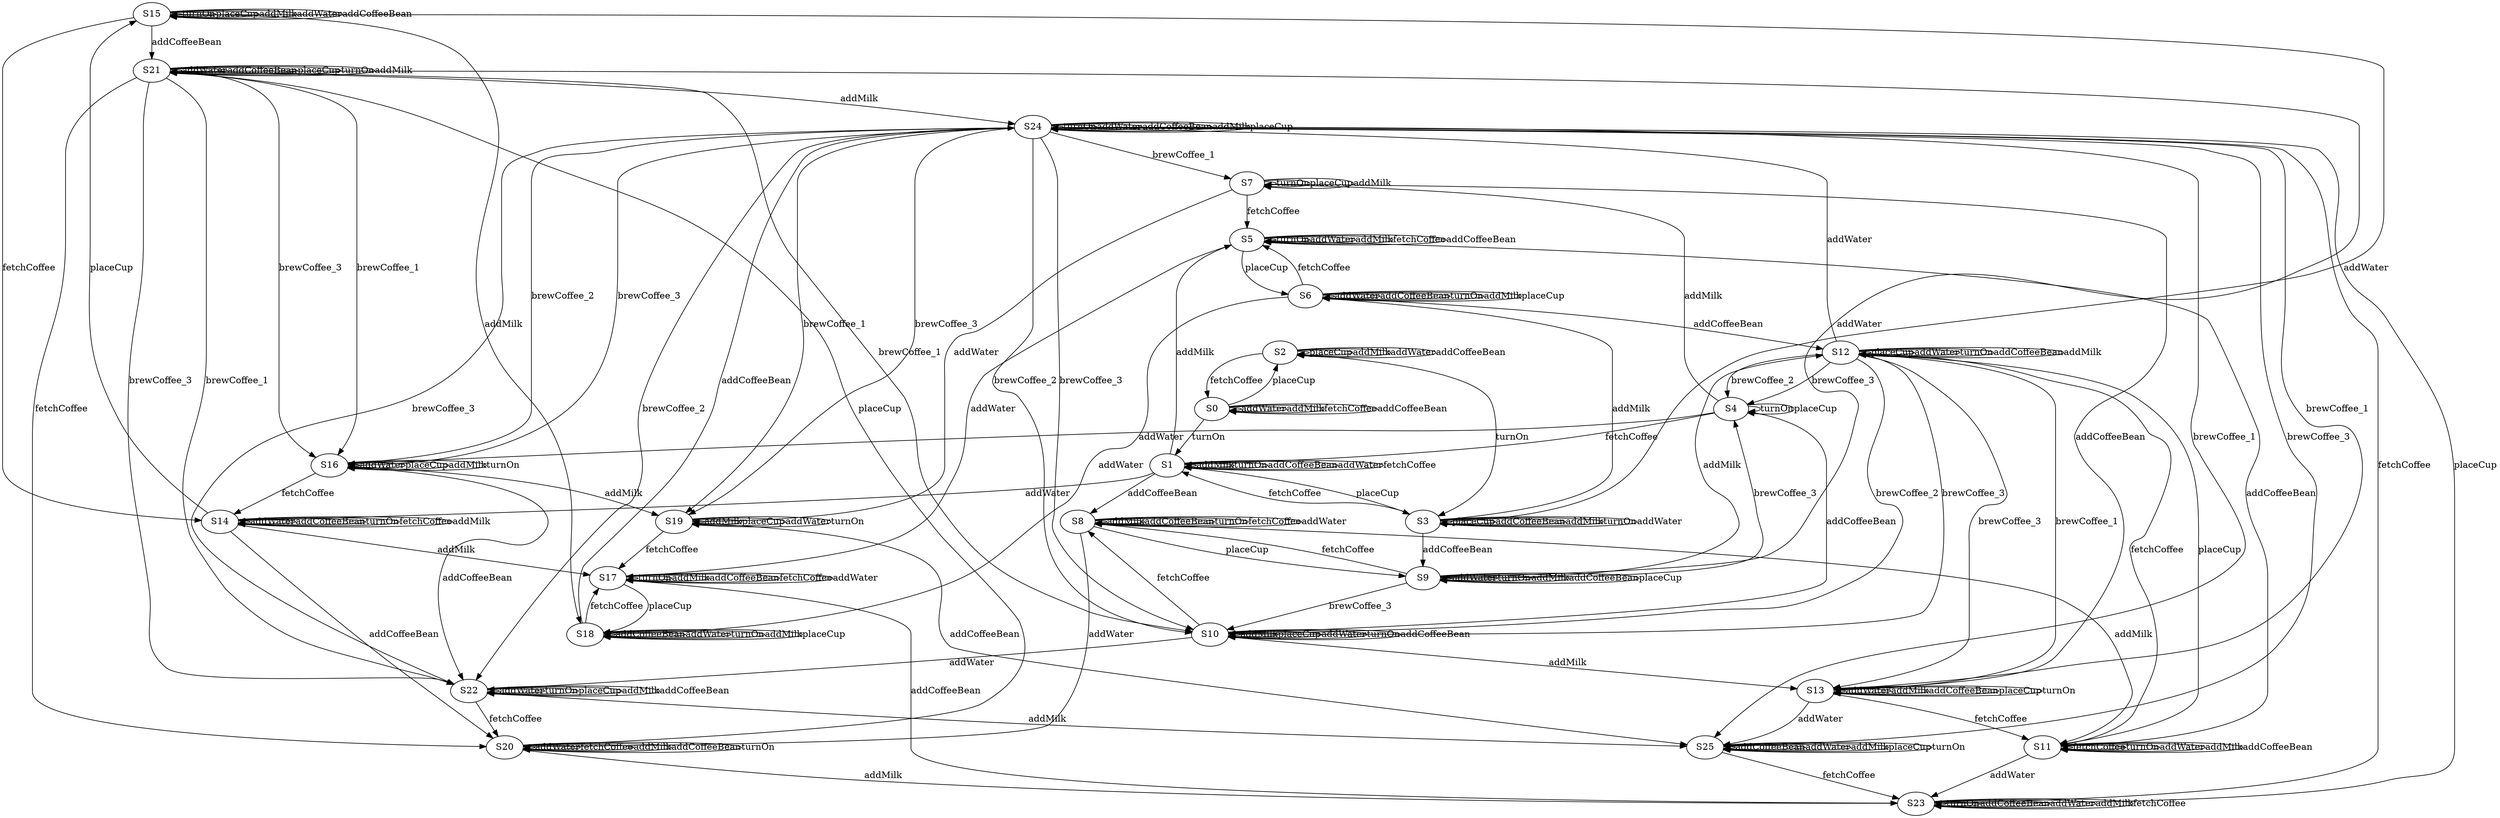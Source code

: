 digraph g {

	S15 -> S21 [label="addCoffeeBean"];
	S8 -> S8 [label="addMilk"];
	S24 -> S7 [label="brewCoffee_1"];
	S4 -> S7 [label="addMilk"];
	S17 -> S18 [label="placeCup"];
	S4 -> S16 [label="addWater"];
	S22 -> S22 [label="addWater"];
	S21 -> S16 [label="brewCoffee_1"];
	S12 -> S12 [label="placeCup"];
	S9 -> S9 [label="addWater"];
	S14 -> S14 [label="addWater"];
	S6 -> S6 [label="addWater"];
	S3 -> S3 [label="placeCup"];
	S18 -> S18 [label="addCoffeeBean"];
	S2 -> S2 [label="placeCup"];
	S23 -> S24 [label="placeCup"];
	S19 -> S19 [label="addMilk"];
	S25 -> S25 [label="addCoffeeBean"];
	S10 -> S8 [label="fetchCoffee"];
	S9 -> S8 [label="fetchCoffee"];
	S22 -> S20 [label="fetchCoffee"];
	S3 -> S3 [label="addCoffeeBean"];
	S11 -> S11 [label="fetchCoffee"];
	S24 -> S16 [label="brewCoffee_2"];
	S8 -> S8 [label="addCoffeeBean"];
	S17 -> S17 [label="turnOn"];
	S20 -> S20 [label="addWater"];
	S22 -> S22 [label="turnOn"];
	S9 -> S10 [label="brewCoffee_3"];
	S10 -> S10 [label="addMilk"];
	S2 -> S3 [label="turnOn"];
	S15 -> S14 [label="fetchCoffee"];
	S19 -> S19 [label="placeCup"];
	S12 -> S12 [label="addWater"];
	S1 -> S1 [label="addMilk"];
	S12 -> S24 [label="addWater"];
	S11 -> S11 [label="turnOn"];
	S16 -> S16 [label="addWater"];
	S20 -> S20 [label="fetchCoffee"];
	S23 -> S23 [label="turnOn"];
	S24 -> S22 [label="brewCoffee_3"];
	S20 -> S20 [label="addMilk"];
	S24 -> S25 [label="brewCoffee_3"];
	S21 -> S24 [label="addMilk"];
	S9 -> S9 [label="turnOn"];
	S25 -> S25 [label="addWater"];
	S19 -> S19 [label="addWater"];
	S5 -> S5 [label="turnOn"];
	S11 -> S23 [label="addWater"];
	S8 -> S8 [label="turnOn"];
	S12 -> S12 [label="turnOn"];
	S12 -> S4 [label="brewCoffee_3"];
	S1 -> S1 [label="turnOn"];
	S13 -> S25 [label="addWater"];
	S24 -> S24 [label="turnOn"];
	S17 -> S17 [label="addMilk"];
	S16 -> S16 [label="placeCup"];
	S11 -> S11 [label="addWater"];
	S22 -> S25 [label="addMilk"];
	S24 -> S24 [label="addWater"];
	S6 -> S6 [label="addCoffeeBean"];
	S6 -> S18 [label="addWater"];
	S24 -> S19 [label="brewCoffee_1"];
	S12 -> S10 [label="brewCoffee_3"];
	S7 -> S19 [label="addWater"];
	S20 -> S23 [label="addMilk"];
	S18 -> S24 [label="addCoffeeBean"];
	S14 -> S20 [label="addCoffeeBean"];
	S8 -> S9 [label="placeCup"];
	S10 -> S22 [label="addWater"];
	S6 -> S6 [label="turnOn"];
	S12 -> S13 [label="brewCoffee_3"];
	S12 -> S4 [label="brewCoffee_2"];
	S16 -> S16 [label="addMilk"];
	S0 -> S0 [label="addWater"];
	S22 -> S22 [label="placeCup"];
	S17 -> S17 [label="addCoffeeBean"];
	S1 -> S1 [label="addCoffeeBean"];
	S3 -> S3 [label="addMilk"];
	S5 -> S5 [label="addWater"];
	S13 -> S13 [label="addWater"];
	S24 -> S13 [label="brewCoffee_1"];
	S10 -> S10 [label="placeCup"];
	S6 -> S6 [label="addMilk"];
	S6 -> S5 [label="fetchCoffee"];
	S12 -> S11 [label="fetchCoffee"];
	S16 -> S22 [label="addCoffeeBean"];
	S9 -> S21 [label="addWater"];
	S20 -> S21 [label="placeCup"];
	S9 -> S9 [label="addMilk"];
	S23 -> S23 [label="addCoffeeBean"];
	S3 -> S9 [label="addCoffeeBean"];
	S21 -> S22 [label="brewCoffee_3"];
	S2 -> S2 [label="addMilk"];
	S4 -> S10 [label="addCoffeeBean"];
	S7 -> S13 [label="addCoffeeBean"];
	S1 -> S1 [label="addWater"];
	S8 -> S11 [label="addMilk"];
	S13 -> S11 [label="fetchCoffee"];
	S5 -> S5 [label="addMilk"];
	S9 -> S9 [label="addCoffeeBean"];
	S6 -> S6 [label="placeCup"];
	S4 -> S1 [label="fetchCoffee"];
	S13 -> S13 [label="addMilk"];
	S21 -> S20 [label="fetchCoffee"];
	S22 -> S22 [label="addMilk"];
	S13 -> S13 [label="addCoffeeBean"];
	S24 -> S22 [label="brewCoffee_2"];
	S14 -> S14 [label="addCoffeeBean"];
	S12 -> S13 [label="brewCoffee_1"];
	S19 -> S17 [label="fetchCoffee"];
	S10 -> S10 [label="addWater"];
	S18 -> S17 [label="fetchCoffee"];
	S23 -> S23 [label="addWater"];
	S19 -> S25 [label="addCoffeeBean"];
	S14 -> S14 [label="turnOn"];
	S21 -> S21 [label="addWater"];
	S23 -> S23 [label="addMilk"];
	S3 -> S3 [label="turnOn"];
	S19 -> S19 [label="turnOn"];
	S16 -> S14 [label="fetchCoffee"];
	S14 -> S14 [label="fetchCoffee"];
	S21 -> S21 [label="addCoffeeBean"];
	S24 -> S25 [label="brewCoffee_1"];
	S18 -> S18 [label="addWater"];
	S16 -> S19 [label="addMilk"];
	S24 -> S24 [label="addCoffeeBean"];
	S1 -> S8 [label="addCoffeeBean"];
	S0 -> S2 [label="placeCup"];
	S12 -> S10 [label="brewCoffee_2"];
	S0 -> S0 [label="addMilk"];
	S21 -> S22 [label="brewCoffee_1"];
	S15 -> S15 [label="turnOn"];
	S11 -> S11 [label="addMilk"];
	S24 -> S10 [label="brewCoffee_3"];
	S7 -> S7 [label="turnOn"];
	S8 -> S8 [label="fetchCoffee"];
	S13 -> S13 [label="placeCup"];
	S0 -> S0 [label="fetchCoffee"];
	S5 -> S17 [label="addWater"];
	S2 -> S2 [label="addWater"];
	S13 -> S13 [label="turnOn"];
	S3 -> S6 [label="addMilk"];
	S12 -> S12 [label="addCoffeeBean"];
	S15 -> S18 [label="addMilk"];
	S1 -> S3 [label="placeCup"];
	S15 -> S15 [label="placeCup"];
	S2 -> S0 [label="fetchCoffee"];
	S21 -> S10 [label="brewCoffee_1"];
	S17 -> S17 [label="fetchCoffee"];
	S21 -> S21 [label="placeCup"];
	S23 -> S23 [label="fetchCoffee"];
	S25 -> S25 [label="addMilk"];
	S15 -> S15 [label="addMilk"];
	S1 -> S5 [label="addMilk"];
	S25 -> S23 [label="fetchCoffee"];
	S2 -> S2 [label="addCoffeeBean"];
	S18 -> S18 [label="turnOn"];
	S5 -> S6 [label="placeCup"];
	S18 -> S18 [label="addMilk"];
	S22 -> S22 [label="addCoffeeBean"];
	S6 -> S12 [label="addCoffeeBean"];
	S14 -> S14 [label="addMilk"];
	S3 -> S15 [label="addWater"];
	S7 -> S5 [label="fetchCoffee"];
	S16 -> S16 [label="turnOn"];
	S0 -> S1 [label="turnOn"];
	S24 -> S19 [label="brewCoffee_3"];
	S24 -> S24 [label="addMilk"];
	S21 -> S21 [label="turnOn"];
	S21 -> S21 [label="addMilk"];
	S14 -> S17 [label="addMilk"];
	S7 -> S7 [label="placeCup"];
	S4 -> S4 [label="turnOn"];
	S15 -> S15 [label="addWater"];
	S1 -> S14 [label="addWater"];
	S18 -> S18 [label="placeCup"];
	S24 -> S23 [label="fetchCoffee"];
	S5 -> S11 [label="addCoffeeBean"];
	S24 -> S24 [label="placeCup"];
	S0 -> S0 [label="addCoffeeBean"];
	S4 -> S4 [label="placeCup"];
	S24 -> S10 [label="brewCoffee_2"];
	S12 -> S12 [label="addMilk"];
	S8 -> S20 [label="addWater"];
	S10 -> S10 [label="turnOn"];
	S3 -> S3 [label="addWater"];
	S1 -> S1 [label="fetchCoffee"];
	S20 -> S20 [label="addCoffeeBean"];
	S11 -> S11 [label="addCoffeeBean"];
	S3 -> S1 [label="fetchCoffee"];
	S15 -> S15 [label="addCoffeeBean"];
	S25 -> S25 [label="placeCup"];
	S24 -> S16 [label="brewCoffee_3"];
	S21 -> S16 [label="brewCoffee_3"];
	S20 -> S20 [label="turnOn"];
	S8 -> S8 [label="addWater"];
	S9 -> S9 [label="placeCup"];
	S10 -> S10 [label="addCoffeeBean"];
	S9 -> S4 [label="brewCoffee_3"];
	S25 -> S25 [label="turnOn"];
	S5 -> S5 [label="fetchCoffee"];
	S7 -> S7 [label="addMilk"];
	S9 -> S12 [label="addMilk"];
	S11 -> S12 [label="placeCup"];
	S14 -> S15 [label="placeCup"];
	S17 -> S17 [label="addWater"];
	S17 -> S23 [label="addCoffeeBean"];
	S10 -> S13 [label="addMilk"];
	S5 -> S5 [label="addCoffeeBean"];

}
